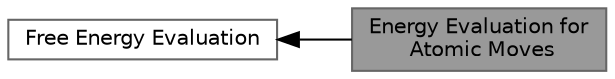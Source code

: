 digraph "Energy Evaluation for Atomic Moves"
{
 // INTERACTIVE_SVG=YES
 // LATEX_PDF_SIZE
  bgcolor="transparent";
  edge [fontname=Helvetica,fontsize=10,labelfontname=Helvetica,labelfontsize=10];
  node [fontname=Helvetica,fontsize=10,shape=box,height=0.2,width=0.4];
  rankdir=LR;
  Node2 [label="Free Energy Evaluation",height=0.2,width=0.4,color="grey40", fillcolor="white", style="filled",URL="$group__eval.html",tooltip="Functions and variables related to free energy evaluation of sequence/structure pairs."];
  Node1 [label="Energy Evaluation for\l Atomic Moves",height=0.2,width=0.4,color="gray40", fillcolor="grey60", style="filled", fontcolor="black",tooltip="Functions to evaluate the free energy change of a structure after application of (a set of) atomic mo..."];
  Node2->Node1 [shape=plaintext, dir="back", style="solid"];
}
